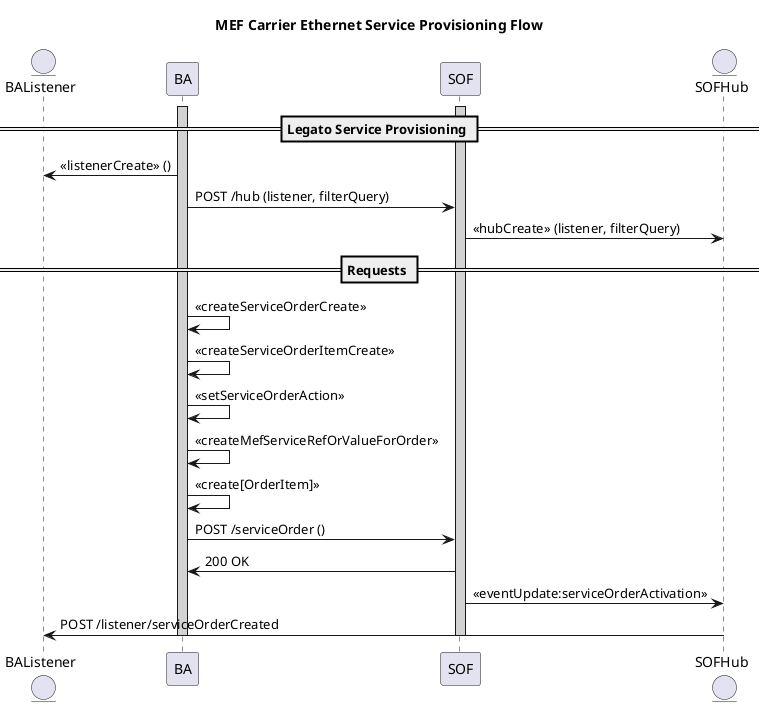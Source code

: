 @startuml
title MEF Carrier Ethernet Service Provisioning Flow

entity BAListener
participant BA

participant SOF
entity SOFHub


== Legato Service Provisioning ==

activate BA#LightGray
activate SOF #LightGray
BA -> BAListener: <<listenerCreate>> ()
BA -> SOF: POST /hub (listener, filterQuery)
SOF -> SOFHub: <<hubCreate>> (listener, filterQuery)

== Requests ==

BA->BA: <<createServiceOrderCreate>>
BA->BA: <<createServiceOrderItemCreate>>
BA->BA: <<setServiceOrderAction>>
BA->BA: <<createMefServiceRefOrValueForOrder>>
BA->BA: <<create[OrderItem]>>


BA -> SOF: POST /serviceOrder ()
SOF -> BA: 200 OK
SOF -> SOFHub: <<eventUpdate:serviceOrderActivation>>
SOFHub -> BAListener: POST /listener/serviceOrderCreated


deactivate BA #LightGray
deactivate SOF #LightGray

@enduml